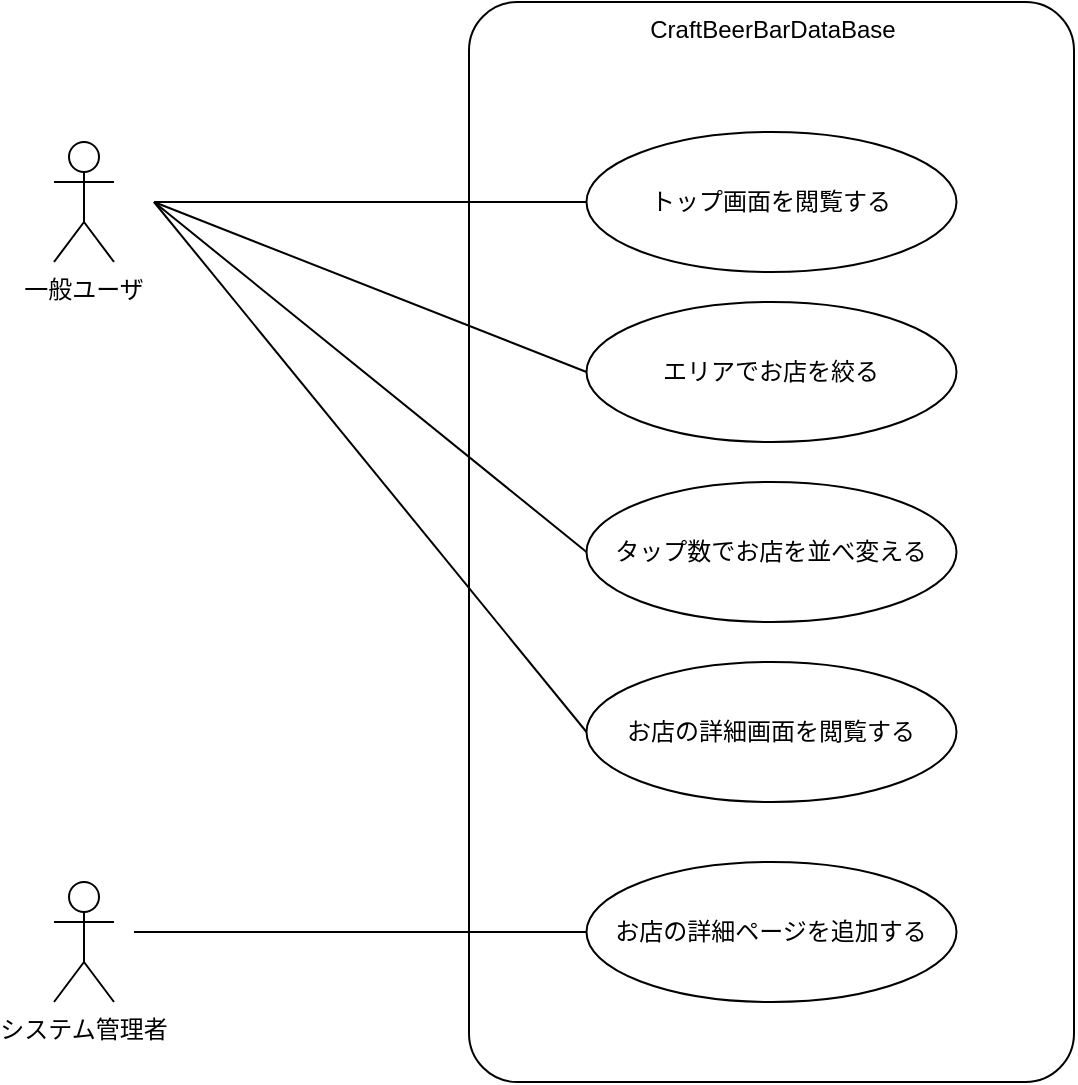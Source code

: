 <mxfile>
    <diagram id="D8JqqXFrWi4FFZ6HWPCq" name="ページ1">
        <mxGraphModel dx="1674" dy="679" grid="1" gridSize="10" guides="1" tooltips="1" connect="1" arrows="1" fold="1" page="1" pageScale="1" pageWidth="827" pageHeight="1169" math="0" shadow="0">
            <root>
                <mxCell id="0"/>
                <mxCell id="1" parent="0"/>
                <mxCell id="16" value="CraftBeerBarDataBase" style="rounded=1;whiteSpace=wrap;fontSize=12;arcSize=8;verticalAlign=top;" parent="1" vertex="1">
                    <mxGeometry x="177.5" y="70" width="302.5" height="540" as="geometry"/>
                </mxCell>
                <mxCell id="9" value="一般ユーザ" style="shape=umlActor;verticalLabelPosition=bottom;verticalAlign=top;outlineConnect=0;fontSize=12;" parent="1" vertex="1">
                    <mxGeometry x="-30" y="140" width="30" height="60" as="geometry"/>
                </mxCell>
                <mxCell id="19" value="" style="endArrow=none;html=1;fontSize=12;entryX=0;entryY=0.5;entryDx=0;entryDy=0;elbow=vertical;" parent="1" target="43" edge="1">
                    <mxGeometry width="50" height="50" relative="1" as="geometry">
                        <mxPoint x="20" y="170" as="sourcePoint"/>
                        <mxPoint x="235" y="583" as="targetPoint"/>
                    </mxGeometry>
                </mxCell>
                <mxCell id="26" value="" style="endArrow=none;html=1;fontSize=12;entryX=0;entryY=0.5;entryDx=0;entryDy=0;elbow=vertical;" parent="1" target="40" edge="1">
                    <mxGeometry width="50" height="50" relative="1" as="geometry">
                        <mxPoint x="20" y="170" as="sourcePoint"/>
                        <mxPoint x="235" y="290" as="targetPoint"/>
                    </mxGeometry>
                </mxCell>
                <mxCell id="35" value="トップ画面を閲覧する" style="ellipse;fontSize=12;whiteSpace=wrap;html=1;" parent="1" vertex="1">
                    <mxGeometry x="236.25" y="135" width="185" height="70" as="geometry"/>
                </mxCell>
                <mxCell id="37" value="" style="endArrow=none;html=1;fontSize=12;entryX=0;entryY=0.5;entryDx=0;entryDy=0;elbow=vertical;" parent="1" target="35" edge="1">
                    <mxGeometry width="50" height="50" relative="1" as="geometry">
                        <mxPoint x="20" y="170" as="sourcePoint"/>
                        <mxPoint x="245" y="488" as="targetPoint"/>
                    </mxGeometry>
                </mxCell>
                <mxCell id="40" value="エリアでお店を絞る" style="ellipse;fontSize=12;whiteSpace=wrap;html=1;" vertex="1" parent="1">
                    <mxGeometry x="236.25" y="220" width="185" height="70" as="geometry"/>
                </mxCell>
                <mxCell id="41" value="タップ数でお店を並べ変える" style="ellipse;fontSize=12;whiteSpace=wrap;html=1;" vertex="1" parent="1">
                    <mxGeometry x="236.25" y="310" width="185" height="70" as="geometry"/>
                </mxCell>
                <mxCell id="42" value="" style="endArrow=none;html=1;fontSize=12;entryX=0;entryY=0.5;entryDx=0;entryDy=0;elbow=vertical;" edge="1" parent="1" target="41">
                    <mxGeometry width="50" height="50" relative="1" as="geometry">
                        <mxPoint x="20" y="170" as="sourcePoint"/>
                        <mxPoint x="246.25" y="275" as="targetPoint"/>
                    </mxGeometry>
                </mxCell>
                <mxCell id="43" value="お店の詳細画面を閲覧する" style="ellipse;fontSize=12;whiteSpace=wrap;html=1;" vertex="1" parent="1">
                    <mxGeometry x="236.25" y="400" width="185" height="70" as="geometry"/>
                </mxCell>
                <mxCell id="47" value="システム管理者" style="shape=umlActor;verticalLabelPosition=bottom;verticalAlign=top;outlineConnect=0;fontSize=12;" vertex="1" parent="1">
                    <mxGeometry x="-30" y="510" width="30" height="60" as="geometry"/>
                </mxCell>
                <mxCell id="48" value="お店の詳細ページを追加する" style="ellipse;fontSize=12;whiteSpace=wrap;html=1;" vertex="1" parent="1">
                    <mxGeometry x="236.25" y="500" width="185" height="70" as="geometry"/>
                </mxCell>
                <mxCell id="49" value="" style="endArrow=none;html=1;fontSize=12;entryX=0;entryY=0.5;entryDx=0;entryDy=0;elbow=vertical;" edge="1" parent="1" target="48">
                    <mxGeometry width="50" height="50" relative="1" as="geometry">
                        <mxPoint x="10" y="535" as="sourcePoint"/>
                        <mxPoint x="246.25" y="445" as="targetPoint"/>
                    </mxGeometry>
                </mxCell>
            </root>
        </mxGraphModel>
    </diagram>
</mxfile>